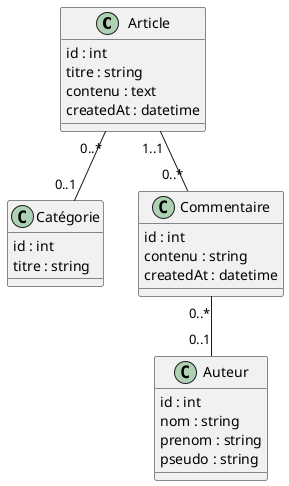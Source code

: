 @startuml
'https://plantuml.com/sequence-diagram



class Article {
id : int
titre : string
contenu : text
createdAt : datetime
}

class Catégorie
{
id : int
titre : string
}

class Commentaire
{
id : int
contenu : string
createdAt : datetime
}

class Auteur
{
id : int
nom : string
prenom : string
pseudo : string
}

Article "0..*" -- "0..1"  Catégorie
Commentaire "0..*" -- "0..1" Auteur
Article "1..1" -- "0..*" Commentaire
@enduml